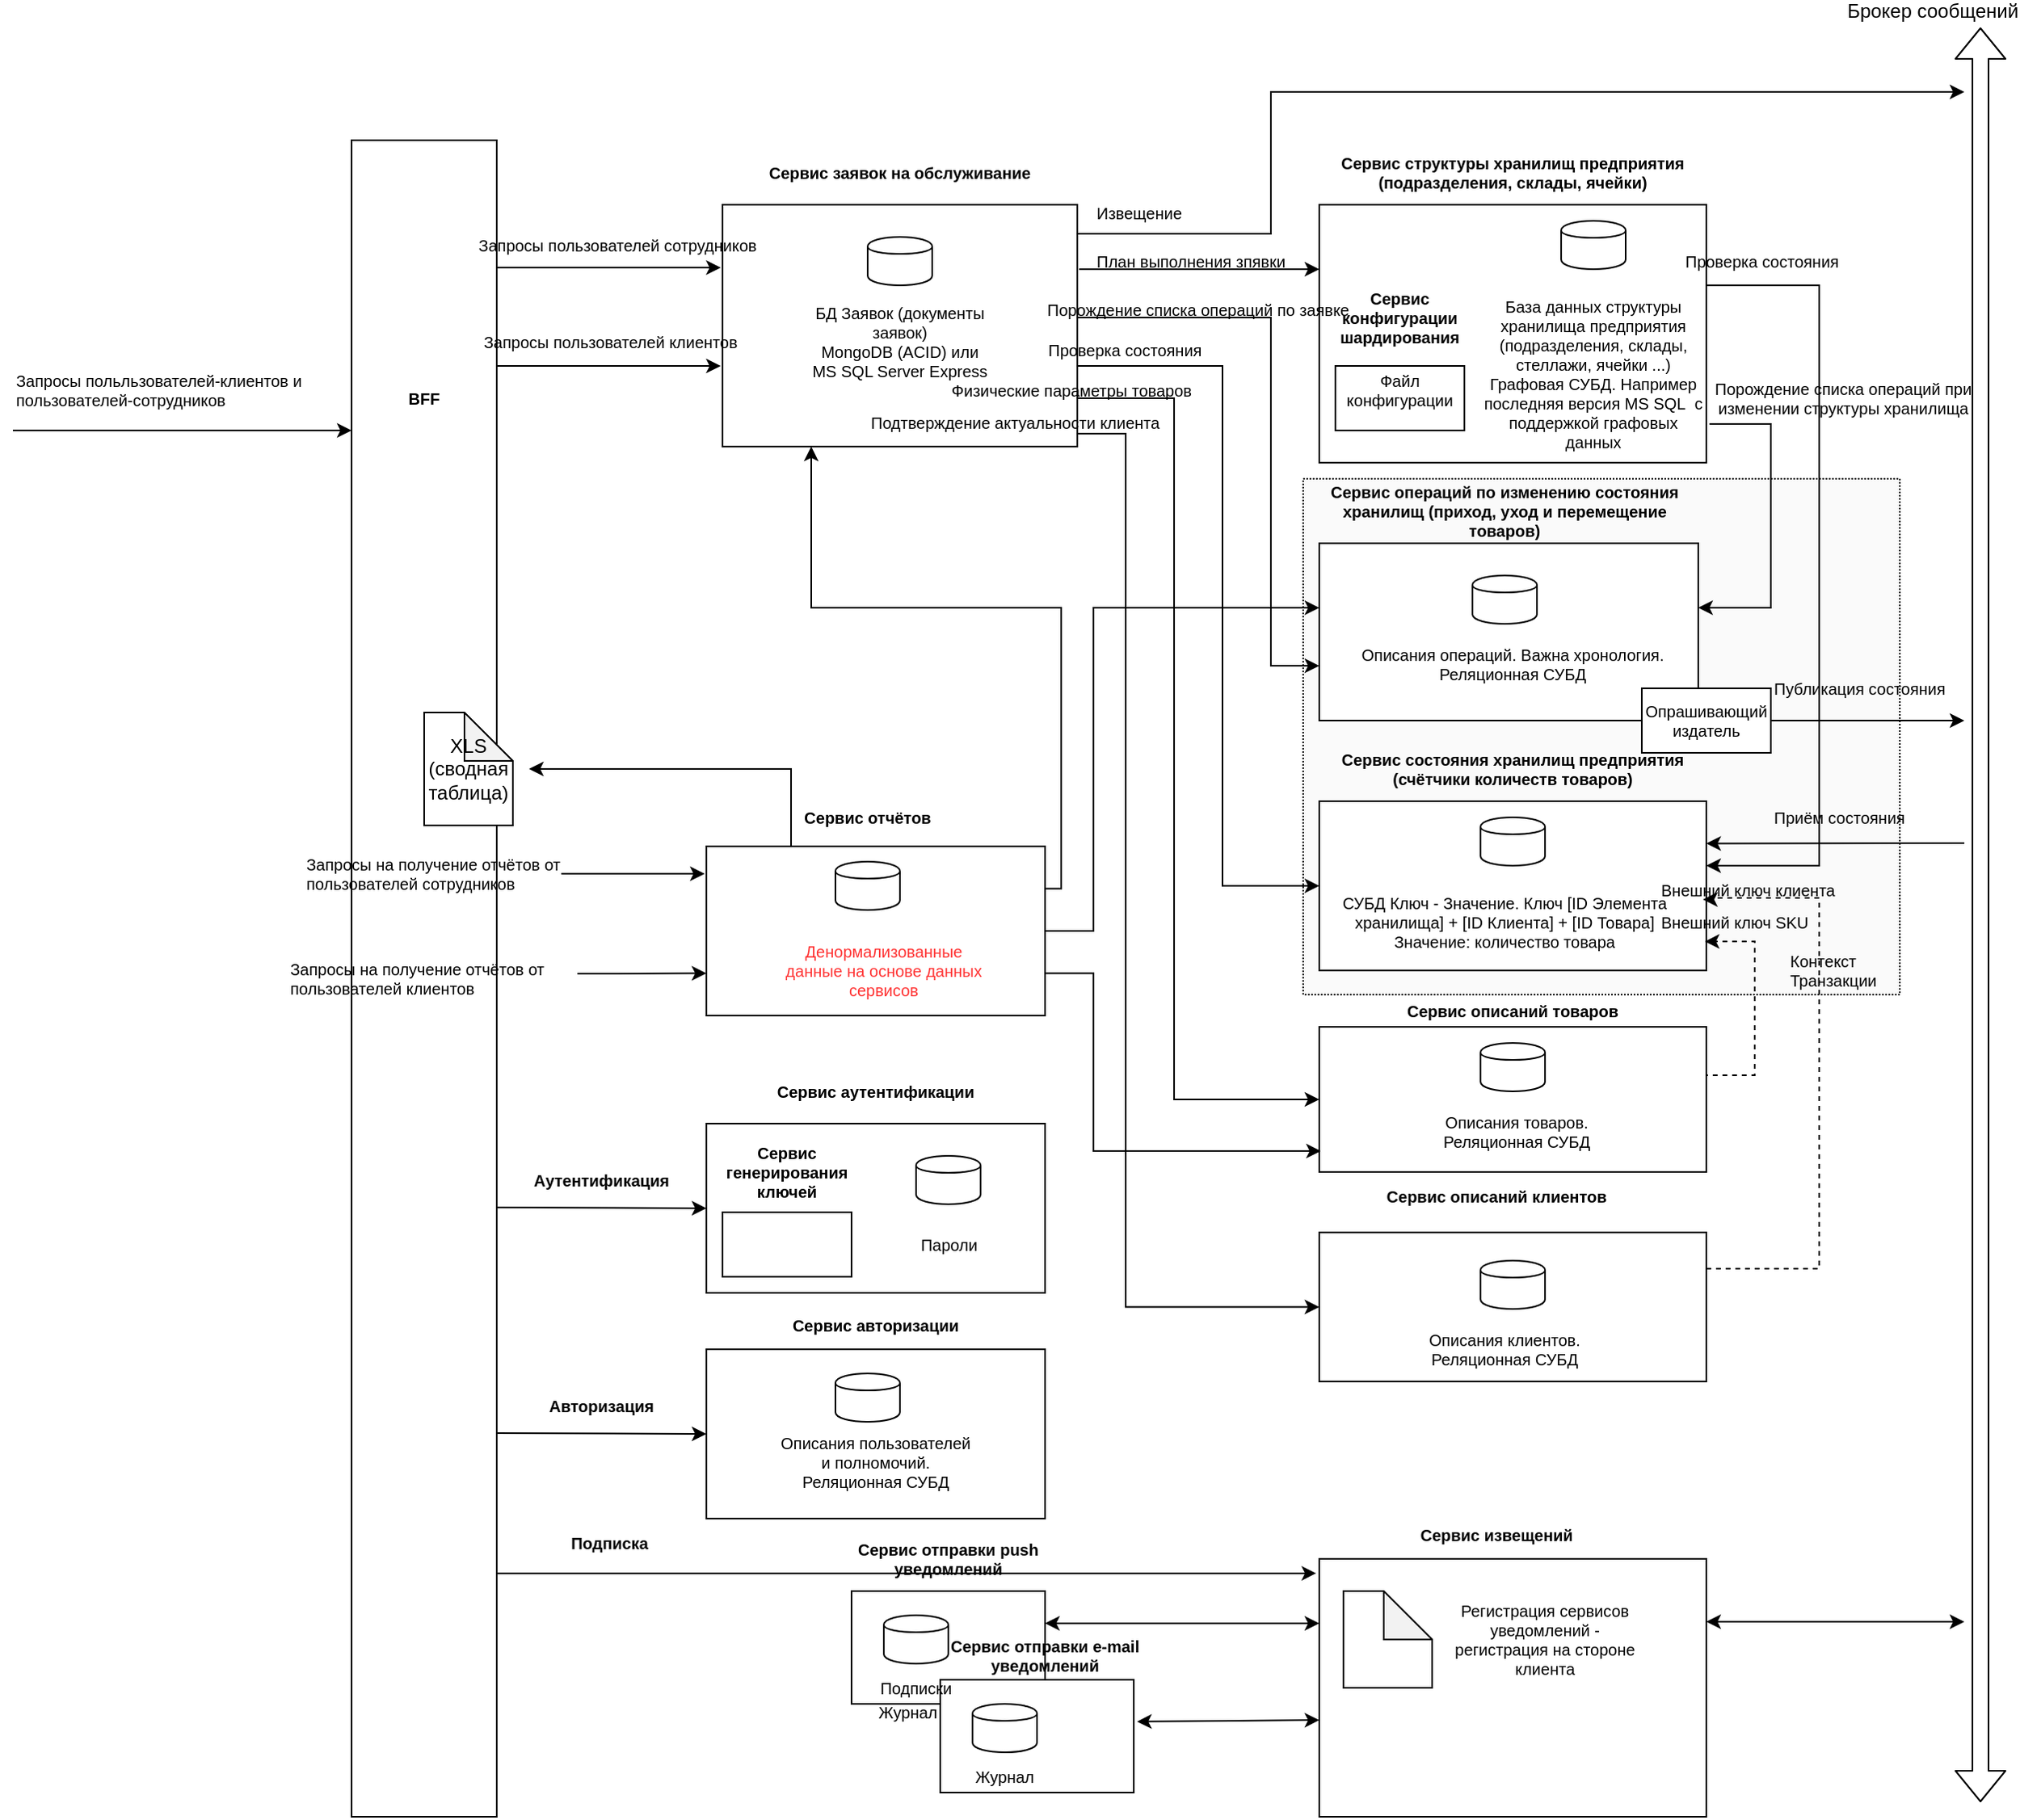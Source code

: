 <mxfile version="12.9.3" type="device"><diagram id="AOCeMO_TVLdDCeg-vwve" name="Page-1"><mxGraphModel dx="1408" dy="819" grid="1" gridSize="10" guides="1" tooltips="1" connect="1" arrows="1" fold="1" page="1" pageScale="1" pageWidth="1920" pageHeight="1200" math="0" shadow="0"><root><mxCell id="0"/><mxCell id="1" parent="0"/><mxCell id="MfwEQ_OdizoSU5TA-m0M-56" value="" style="rounded=0;whiteSpace=wrap;html=1;fontSize=10;" parent="1" vertex="1"><mxGeometry x="1070" y="720" width="210" height="105" as="geometry"/></mxCell><mxCell id="MfwEQ_OdizoSU5TA-m0M-48" value="" style="rounded=0;whiteSpace=wrap;html=1;dashed=1;dashPattern=1 1;fillColor=#FAFAFA;" parent="1" vertex="1"><mxGeometry x="1440" y="320" width="370" height="320" as="geometry"/></mxCell><mxCell id="R7pvV8jGRsjl4PyKUXEY-11" value="" style="rounded=0;whiteSpace=wrap;html=1;fontSize=10;" parent="1" vertex="1"><mxGeometry x="1450" y="150" width="240" height="160" as="geometry"/></mxCell><mxCell id="MfwEQ_OdizoSU5TA-m0M-51" style="edgeStyle=orthogonalEdgeStyle;rounded=0;orthogonalLoop=1;jettySize=auto;html=1;" parent="1" source="R7pvV8jGRsjl4PyKUXEY-10" edge="1"><mxGeometry relative="1" as="geometry"><mxPoint x="1850" y="80" as="targetPoint"/><Array as="points"><mxPoint x="1420" y="168"/><mxPoint x="1420" y="80"/></Array></mxGeometry></mxCell><mxCell id="R7pvV8jGRsjl4PyKUXEY-10" value="" style="rounded=0;whiteSpace=wrap;html=1;fontSize=10;" parent="1" vertex="1"><mxGeometry x="1080" y="150" width="220" height="150" as="geometry"/></mxCell><mxCell id="R7pvV8jGRsjl4PyKUXEY-1" value="" style="shape=cylinder;whiteSpace=wrap;html=1;boundedLbl=1;backgroundOutline=1;" parent="1" vertex="1"><mxGeometry x="1170" y="170" width="40" height="30" as="geometry"/></mxCell><mxCell id="R7pvV8jGRsjl4PyKUXEY-3" value="Сервис заявок на обслуживание" style="text;html=1;strokeColor=none;fillColor=none;align=center;verticalAlign=middle;whiteSpace=wrap;rounded=0;fontSize=10;fontStyle=1" parent="1" vertex="1"><mxGeometry x="1080" y="120" width="220" height="20" as="geometry"/></mxCell><mxCell id="R7pvV8jGRsjl4PyKUXEY-56" style="edgeStyle=orthogonalEdgeStyle;rounded=0;orthogonalLoop=1;jettySize=auto;html=1;fontSize=10;entryX=0;entryY=0.5;entryDx=0;entryDy=0;" parent="1" target="R7pvV8jGRsjl4PyKUXEY-17" edge="1"><mxGeometry relative="1" as="geometry"><mxPoint x="1750" y="750" as="targetPoint"/><Array as="points"><mxPoint x="1300" y="270"/><mxPoint x="1360" y="270"/><mxPoint x="1360" y="705"/></Array><mxPoint x="1300" y="220" as="sourcePoint"/></mxGeometry></mxCell><mxCell id="R7pvV8jGRsjl4PyKUXEY-58" style="edgeStyle=orthogonalEdgeStyle;rounded=0;orthogonalLoop=1;jettySize=auto;html=1;fontSize=10;entryX=0;entryY=0.5;entryDx=0;entryDy=0;" parent="1" target="R7pvV8jGRsjl4PyKUXEY-21" edge="1"><mxGeometry relative="1" as="geometry"><mxPoint x="1650" y="920" as="targetPoint"/><Array as="points"><mxPoint x="1330" y="292"/><mxPoint x="1330" y="834"/></Array><mxPoint x="1300" y="292" as="sourcePoint"/></mxGeometry></mxCell><mxCell id="R7pvV8jGRsjl4PyKUXEY-87" style="edgeStyle=orthogonalEdgeStyle;rounded=0;orthogonalLoop=1;jettySize=auto;html=1;fontSize=10;entryX=0;entryY=0.5;entryDx=0;entryDy=0;" parent="1" target="R7pvV8jGRsjl4PyKUXEY-13" edge="1"><mxGeometry relative="1" as="geometry"><mxPoint x="1690" y="660" as="targetPoint"/><Array as="points"><mxPoint x="1390" y="250"/><mxPoint x="1390" y="573"/></Array><mxPoint x="1300" y="250" as="sourcePoint"/></mxGeometry></mxCell><mxCell id="R7pvV8jGRsjl4PyKUXEY-4" value="БД Заявок (документы заявок)&lt;br style=&quot;font-size: 10px;&quot;&gt;MongoDB (ACID) или&lt;br style=&quot;font-size: 10px;&quot;&gt;MS SQL Server Express" style="text;html=1;strokeColor=none;fillColor=none;align=center;verticalAlign=middle;whiteSpace=wrap;rounded=0;fontSize=10;" parent="1" vertex="1"><mxGeometry x="1120" y="220" width="140" height="30" as="geometry"/></mxCell><mxCell id="R7pvV8jGRsjl4PyKUXEY-6" value="Сервис структуры хранилищ предприятия (подразделения, склады, ячейки)" style="text;html=1;strokeColor=none;fillColor=none;align=center;verticalAlign=middle;whiteSpace=wrap;rounded=0;fontSize=10;fontStyle=1" parent="1" vertex="1"><mxGeometry x="1450" y="120" width="240" height="20" as="geometry"/></mxCell><mxCell id="R7pvV8jGRsjl4PyKUXEY-7" value="" style="shape=cylinder;whiteSpace=wrap;html=1;boundedLbl=1;backgroundOutline=1;" parent="1" vertex="1"><mxGeometry x="1600" y="160" width="40" height="30" as="geometry"/></mxCell><mxCell id="R7pvV8jGRsjl4PyKUXEY-8" value="База данных структуры хранилища предприятия (подразделения, склады, стеллажи, ячейки ...)&lt;br&gt;Графовая СУБД. Например последняя версия MS SQL&amp;nbsp; с поддержкой графовых данных" style="text;html=1;strokeColor=none;fillColor=none;align=center;verticalAlign=middle;whiteSpace=wrap;rounded=0;fontSize=10;" parent="1" vertex="1"><mxGeometry x="1550" y="245" width="140" height="20" as="geometry"/></mxCell><mxCell id="R7pvV8jGRsjl4PyKUXEY-9" style="edgeStyle=orthogonalEdgeStyle;rounded=0;orthogonalLoop=1;jettySize=auto;html=1;exitX=0.5;exitY=1;exitDx=0;exitDy=0;fontSize=10;" parent="1" source="R7pvV8jGRsjl4PyKUXEY-4" target="R7pvV8jGRsjl4PyKUXEY-4" edge="1"><mxGeometry relative="1" as="geometry"/></mxCell><mxCell id="R7pvV8jGRsjl4PyKUXEY-13" value="" style="rounded=0;whiteSpace=wrap;html=1;fontSize=10;" parent="1" vertex="1"><mxGeometry x="1450" y="520" width="240" height="105" as="geometry"/></mxCell><mxCell id="R7pvV8jGRsjl4PyKUXEY-14" value="Сервис состояния хранилищ предприятия (счётчики количеств товаров)" style="text;html=1;strokeColor=none;fillColor=none;align=center;verticalAlign=middle;whiteSpace=wrap;rounded=0;fontSize=10;fontStyle=1" parent="1" vertex="1"><mxGeometry x="1450" y="490" width="240" height="20" as="geometry"/></mxCell><mxCell id="R7pvV8jGRsjl4PyKUXEY-15" value="" style="shape=cylinder;whiteSpace=wrap;html=1;boundedLbl=1;backgroundOutline=1;" parent="1" vertex="1"><mxGeometry x="1550" y="530" width="40" height="30" as="geometry"/></mxCell><mxCell id="R7pvV8jGRsjl4PyKUXEY-16" value="СУБД Ключ - Значение. Ключ [ID Элемента хранилища] + [ID Клиента] + [ID Товара]&lt;br&gt;Значение: количество товара" style="text;html=1;strokeColor=none;fillColor=none;align=center;verticalAlign=middle;whiteSpace=wrap;rounded=0;fontSize=10;" parent="1" vertex="1"><mxGeometry x="1460" y="580" width="210" height="30" as="geometry"/></mxCell><mxCell id="R7pvV8jGRsjl4PyKUXEY-17" value="" style="rounded=0;whiteSpace=wrap;html=1;fontSize=10;" parent="1" vertex="1"><mxGeometry x="1450" y="660" width="240" height="90" as="geometry"/></mxCell><mxCell id="R7pvV8jGRsjl4PyKUXEY-18" value="Сервис описаний товаров" style="text;html=1;strokeColor=none;fillColor=none;align=center;verticalAlign=middle;whiteSpace=wrap;rounded=0;fontSize=10;fontStyle=1" parent="1" vertex="1"><mxGeometry x="1450" y="640" width="240" height="20" as="geometry"/></mxCell><mxCell id="R7pvV8jGRsjl4PyKUXEY-19" value="" style="shape=cylinder;whiteSpace=wrap;html=1;boundedLbl=1;backgroundOutline=1;" parent="1" vertex="1"><mxGeometry x="1550" y="670" width="40" height="30" as="geometry"/></mxCell><mxCell id="R7pvV8jGRsjl4PyKUXEY-20" value="Описания товаров.&lt;br&gt;Реляционная СУБД" style="text;html=1;strokeColor=none;fillColor=none;align=center;verticalAlign=middle;whiteSpace=wrap;rounded=0;fontSize=10;" parent="1" vertex="1"><mxGeometry x="1505" y="710" width="135" height="30" as="geometry"/></mxCell><mxCell id="MfwEQ_OdizoSU5TA-m0M-29" value="" style="edgeStyle=orthogonalEdgeStyle;rounded=0;orthogonalLoop=1;jettySize=auto;html=1;entryX=0.147;entryY=0.033;entryDx=0;entryDy=0;dashed=1;entryPerimeter=0;" parent="1" source="R7pvV8jGRsjl4PyKUXEY-21" target="MfwEQ_OdizoSU5TA-m0M-44" edge="1"><mxGeometry relative="1" as="geometry"><Array as="points"><mxPoint x="1760" y="810"/><mxPoint x="1760" y="580"/><mxPoint x="1690" y="580"/><mxPoint x="1690" y="581"/></Array></mxGeometry></mxCell><mxCell id="R7pvV8jGRsjl4PyKUXEY-21" value="" style="rounded=0;whiteSpace=wrap;html=1;fontSize=10;" parent="1" vertex="1"><mxGeometry x="1450" y="787.5" width="240" height="92.5" as="geometry"/></mxCell><mxCell id="R7pvV8jGRsjl4PyKUXEY-22" value="Сервис описаний клиентов" style="text;html=1;strokeColor=none;fillColor=none;align=center;verticalAlign=middle;whiteSpace=wrap;rounded=0;fontSize=10;fontStyle=1" parent="1" vertex="1"><mxGeometry x="1440" y="755" width="240" height="20" as="geometry"/></mxCell><mxCell id="R7pvV8jGRsjl4PyKUXEY-23" value="" style="shape=cylinder;whiteSpace=wrap;html=1;boundedLbl=1;backgroundOutline=1;" parent="1" vertex="1"><mxGeometry x="1550" y="805" width="40" height="30" as="geometry"/></mxCell><mxCell id="R7pvV8jGRsjl4PyKUXEY-24" value="Описания клиентов.&lt;br&gt;Реляционная СУБД" style="text;html=1;strokeColor=none;fillColor=none;align=center;verticalAlign=middle;whiteSpace=wrap;rounded=0;fontSize=10;" parent="1" vertex="1"><mxGeometry x="1500" y="845" width="130" height="30" as="geometry"/></mxCell><mxCell id="WjiaELOADofusNhxbDHw-13" style="edgeStyle=orthogonalEdgeStyle;rounded=0;orthogonalLoop=1;jettySize=auto;html=1;exitX=1;exitY=0.5;exitDx=0;exitDy=0;entryX=0;entryY=0.364;entryDx=0;entryDy=0;entryPerimeter=0;" edge="1" parent="1" source="R7pvV8jGRsjl4PyKUXEY-25" target="R7pvV8jGRsjl4PyKUXEY-37"><mxGeometry relative="1" as="geometry"><Array as="points"><mxPoint x="1310" y="601"/><mxPoint x="1310" y="400"/></Array></mxGeometry></mxCell><mxCell id="WjiaELOADofusNhxbDHw-14" style="edgeStyle=orthogonalEdgeStyle;rounded=0;orthogonalLoop=1;jettySize=auto;html=1;exitX=1;exitY=0.75;exitDx=0;exitDy=0;entryX=0.004;entryY=0.856;entryDx=0;entryDy=0;entryPerimeter=0;" edge="1" parent="1" source="R7pvV8jGRsjl4PyKUXEY-25" target="R7pvV8jGRsjl4PyKUXEY-17"><mxGeometry relative="1" as="geometry"><Array as="points"><mxPoint x="1310" y="627"/><mxPoint x="1310" y="737"/></Array></mxGeometry></mxCell><mxCell id="WjiaELOADofusNhxbDHw-15" style="edgeStyle=orthogonalEdgeStyle;rounded=0;orthogonalLoop=1;jettySize=auto;html=1;exitX=1;exitY=0.25;exitDx=0;exitDy=0;entryX=0.25;entryY=1;entryDx=0;entryDy=0;" edge="1" parent="1" source="R7pvV8jGRsjl4PyKUXEY-25" target="R7pvV8jGRsjl4PyKUXEY-10"><mxGeometry relative="1" as="geometry"><Array as="points"><mxPoint x="1290" y="574"/><mxPoint x="1290" y="400"/><mxPoint x="1135" y="400"/></Array></mxGeometry></mxCell><mxCell id="WjiaELOADofusNhxbDHw-23" style="edgeStyle=orthogonalEdgeStyle;rounded=0;orthogonalLoop=1;jettySize=auto;html=1;exitX=0.25;exitY=0;exitDx=0;exitDy=0;" edge="1" parent="1" source="R7pvV8jGRsjl4PyKUXEY-25"><mxGeometry relative="1" as="geometry"><mxPoint x="960" y="500" as="targetPoint"/><Array as="points"><mxPoint x="1123" y="500"/></Array></mxGeometry></mxCell><mxCell id="R7pvV8jGRsjl4PyKUXEY-25" value="" style="rounded=0;whiteSpace=wrap;html=1;fontSize=10;" parent="1" vertex="1"><mxGeometry x="1070" y="548" width="210" height="105" as="geometry"/></mxCell><mxCell id="R7pvV8jGRsjl4PyKUXEY-27" value="" style="shape=cylinder;whiteSpace=wrap;html=1;boundedLbl=1;backgroundOutline=1;" parent="1" vertex="1"><mxGeometry x="1150" y="557.5" width="40" height="30" as="geometry"/></mxCell><mxCell id="R7pvV8jGRsjl4PyKUXEY-28" value="&lt;font color=&quot;#ff3333&quot;&gt;Денормализованные данные на основе данных сервисов&lt;/font&gt;" style="text;html=1;strokeColor=none;fillColor=none;align=center;verticalAlign=middle;whiteSpace=wrap;rounded=0;fontSize=10;" parent="1" vertex="1"><mxGeometry x="1115" y="610" width="130" height="30" as="geometry"/></mxCell><mxCell id="R7pvV8jGRsjl4PyKUXEY-29" value="" style="rounded=0;whiteSpace=wrap;html=1;fontSize=10;" parent="1" vertex="1"><mxGeometry x="1070" y="860" width="210" height="105" as="geometry"/></mxCell><mxCell id="R7pvV8jGRsjl4PyKUXEY-30" value="Сервис авторизации" style="text;html=1;strokeColor=none;fillColor=none;align=center;verticalAlign=middle;whiteSpace=wrap;rounded=0;fontSize=10;fontStyle=1" parent="1" vertex="1"><mxGeometry x="1070" y="835" width="210" height="20" as="geometry"/></mxCell><mxCell id="R7pvV8jGRsjl4PyKUXEY-32" value="" style="rounded=0;whiteSpace=wrap;html=1;fontSize=10;" parent="1" vertex="1"><mxGeometry x="1080" y="775" width="80" height="40" as="geometry"/></mxCell><mxCell id="R7pvV8jGRsjl4PyKUXEY-34" value="Сервис генерирования ключей" style="text;html=1;strokeColor=none;fillColor=none;align=center;verticalAlign=middle;whiteSpace=wrap;rounded=0;fontSize=10;fontStyle=1" parent="1" vertex="1"><mxGeometry x="1080" y="740" width="80" height="20" as="geometry"/></mxCell><mxCell id="R7pvV8jGRsjl4PyKUXEY-35" value="" style="shape=cylinder;whiteSpace=wrap;html=1;boundedLbl=1;backgroundOutline=1;" parent="1" vertex="1"><mxGeometry x="1150" y="875" width="40" height="30" as="geometry"/></mxCell><mxCell id="R7pvV8jGRsjl4PyKUXEY-36" value="Описания пользователей и полномочий.&lt;br&gt;Реляционная СУБД" style="text;html=1;strokeColor=none;fillColor=none;align=center;verticalAlign=middle;whiteSpace=wrap;rounded=0;fontSize=10;" parent="1" vertex="1"><mxGeometry x="1115" y="915" width="120" height="30" as="geometry"/></mxCell><mxCell id="R7pvV8jGRsjl4PyKUXEY-37" value="" style="rounded=0;whiteSpace=wrap;html=1;fontSize=10;" parent="1" vertex="1"><mxGeometry x="1450" y="360" width="235" height="110" as="geometry"/></mxCell><mxCell id="R7pvV8jGRsjl4PyKUXEY-38" value="Сервис операций по изменению состояния хранилищ (приход, уход и перемещение товаров)" style="text;html=1;strokeColor=none;fillColor=none;align=center;verticalAlign=middle;whiteSpace=wrap;rounded=0;fontSize=10;fontStyle=1" parent="1" vertex="1"><mxGeometry x="1445" y="330" width="240" height="20" as="geometry"/></mxCell><mxCell id="R7pvV8jGRsjl4PyKUXEY-39" value="" style="shape=cylinder;whiteSpace=wrap;html=1;boundedLbl=1;backgroundOutline=1;" parent="1" vertex="1"><mxGeometry x="1545" y="380" width="40" height="30" as="geometry"/></mxCell><mxCell id="R7pvV8jGRsjl4PyKUXEY-40" value="Описания операций. Важна хронология.&lt;br&gt;Реляционная СУБД" style="text;html=1;strokeColor=none;fillColor=none;align=center;verticalAlign=middle;whiteSpace=wrap;rounded=0;fontSize=10;" parent="1" vertex="1"><mxGeometry x="1465" y="420" width="210" height="30" as="geometry"/></mxCell><mxCell id="R7pvV8jGRsjl4PyKUXEY-48" value="Порождение списка операций по заявке" style="text;html=1;strokeColor=none;fillColor=none;align=center;verticalAlign=middle;whiteSpace=wrap;rounded=0;fontSize=10;" parent="1" vertex="1"><mxGeometry x="1280" y="200" width="190" height="30" as="geometry"/></mxCell><mxCell id="R7pvV8jGRsjl4PyKUXEY-59" value="" style="rounded=0;whiteSpace=wrap;html=1;fontSize=10;" parent="1" vertex="1"><mxGeometry x="850" y="110" width="90" height="1040" as="geometry"/></mxCell><mxCell id="R7pvV8jGRsjl4PyKUXEY-65" value="Запросы пользователей клиентов" style="text;html=1;strokeColor=none;fillColor=none;align=left;verticalAlign=middle;whiteSpace=wrap;rounded=0;fontSize=10;" parent="1" vertex="1"><mxGeometry x="930" y="220" width="230" height="30" as="geometry"/></mxCell><mxCell id="R7pvV8jGRsjl4PyKUXEY-71" value="BFF" style="text;html=1;strokeColor=none;fillColor=none;align=center;verticalAlign=middle;whiteSpace=wrap;rounded=0;fontSize=10;fontStyle=1" parent="1" vertex="1"><mxGeometry x="875" y="260" width="40" height="20" as="geometry"/></mxCell><mxCell id="WjiaELOADofusNhxbDHw-17" style="edgeStyle=orthogonalEdgeStyle;rounded=0;orthogonalLoop=1;jettySize=auto;html=1;entryX=0;entryY=0.75;entryDx=0;entryDy=0;" edge="1" parent="1" source="R7pvV8jGRsjl4PyKUXEY-74" target="R7pvV8jGRsjl4PyKUXEY-25"><mxGeometry relative="1" as="geometry"><Array as="points"><mxPoint x="1010" y="627"/><mxPoint x="1010" y="627"/></Array></mxGeometry></mxCell><mxCell id="R7pvV8jGRsjl4PyKUXEY-74" value="&lt;span style=&quot;&quot;&gt;Запросы на получение отчётов от пользователей клиентов&lt;/span&gt;" style="text;html=1;strokeColor=none;fillColor=none;align=left;verticalAlign=middle;whiteSpace=wrap;rounded=0;fontSize=10;" parent="1" vertex="1"><mxGeometry x="810" y="615" width="180" height="30" as="geometry"/></mxCell><mxCell id="WjiaELOADofusNhxbDHw-16" style="edgeStyle=orthogonalEdgeStyle;rounded=0;orthogonalLoop=1;jettySize=auto;html=1;exitX=1;exitY=0.5;exitDx=0;exitDy=0;entryX=-0.005;entryY=0.162;entryDx=0;entryDy=0;entryPerimeter=0;" edge="1" parent="1" source="R7pvV8jGRsjl4PyKUXEY-75" target="R7pvV8jGRsjl4PyKUXEY-25"><mxGeometry relative="1" as="geometry"/></mxCell><mxCell id="R7pvV8jGRsjl4PyKUXEY-75" value="&lt;span style=&quot;&quot;&gt;Запросы на получение отчётов от пользователей сотрудников&lt;/span&gt;" style="text;html=1;strokeColor=none;fillColor=none;align=left;verticalAlign=middle;whiteSpace=wrap;rounded=0;fontSize=10;" parent="1" vertex="1"><mxGeometry x="820" y="550" width="160" height="30" as="geometry"/></mxCell><mxCell id="R7pvV8jGRsjl4PyKUXEY-76" value="" style="endArrow=classic;html=1;fontSize=10;" parent="1" edge="1"><mxGeometry width="50" height="50" relative="1" as="geometry"><mxPoint x="640" y="290" as="sourcePoint"/><mxPoint x="850" y="290" as="targetPoint"/></mxGeometry></mxCell><mxCell id="R7pvV8jGRsjl4PyKUXEY-77" value="Запросы польльзователей-клиентов и пользователей-сотрудников" style="text;html=1;strokeColor=none;fillColor=none;align=left;verticalAlign=middle;whiteSpace=wrap;rounded=0;fontSize=10;" parent="1" vertex="1"><mxGeometry x="640" y="250" width="180" height="30" as="geometry"/></mxCell><mxCell id="R7pvV8jGRsjl4PyKUXEY-80" value="Порождение списка операций при изменении структуры хранилища" style="text;html=1;strokeColor=none;fillColor=none;align=center;verticalAlign=middle;whiteSpace=wrap;rounded=0;fontSize=10;" parent="1" vertex="1"><mxGeometry x="1680" y="255" width="190" height="30" as="geometry"/></mxCell><mxCell id="R7pvV8jGRsjl4PyKUXEY-82" value="" style="rounded=0;whiteSpace=wrap;html=1;fontSize=10;" parent="1" vertex="1"><mxGeometry x="1460" y="250" width="80" height="40" as="geometry"/></mxCell><mxCell id="R7pvV8jGRsjl4PyKUXEY-83" value="Сервис конфигурации шардирования" style="text;html=1;strokeColor=none;fillColor=none;align=center;verticalAlign=middle;whiteSpace=wrap;rounded=0;fontSize=10;fontStyle=1" parent="1" vertex="1"><mxGeometry x="1460" y="210" width="80" height="20" as="geometry"/></mxCell><mxCell id="R7pvV8jGRsjl4PyKUXEY-84" value="Файл конфигурации" style="text;html=1;strokeColor=none;fillColor=none;align=center;verticalAlign=middle;whiteSpace=wrap;rounded=0;fontSize=10;" parent="1" vertex="1"><mxGeometry x="1470" y="250" width="60" height="30" as="geometry"/></mxCell><mxCell id="R7pvV8jGRsjl4PyKUXEY-88" value="Подтверждение актуальности клиента&amp;nbsp;" style="text;html=1;strokeColor=none;fillColor=none;align=left;verticalAlign=middle;whiteSpace=wrap;rounded=0;fontSize=10;" parent="1" vertex="1"><mxGeometry x="1170" y="270" width="190" height="30" as="geometry"/></mxCell><mxCell id="R7pvV8jGRsjl4PyKUXEY-89" value="Физические параметры товаров" style="text;html=1;strokeColor=none;fillColor=none;align=left;verticalAlign=middle;whiteSpace=wrap;rounded=0;fontSize=10;" parent="1" vertex="1"><mxGeometry x="1220" y="250" width="190" height="30" as="geometry"/></mxCell><mxCell id="MfwEQ_OdizoSU5TA-m0M-2" value="" style="rounded=0;whiteSpace=wrap;html=1;fontSize=10;fontStyle=1" parent="1" vertex="1"><mxGeometry x="1160" y="1010" width="120" height="70" as="geometry"/></mxCell><mxCell id="MfwEQ_OdizoSU5TA-m0M-3" value="Сервис отправки push уведомлений" style="text;html=1;strokeColor=none;fillColor=none;align=center;verticalAlign=middle;whiteSpace=wrap;rounded=0;fontSize=10;fontStyle=1" parent="1" vertex="1"><mxGeometry x="1160" y="980" width="120" height="20" as="geometry"/></mxCell><mxCell id="MfwEQ_OdizoSU5TA-m0M-4" value="" style="rounded=0;whiteSpace=wrap;html=1;fontSize=10;fontStyle=1" parent="1" vertex="1"><mxGeometry x="1215" y="1065" width="120" height="70" as="geometry"/></mxCell><mxCell id="MfwEQ_OdizoSU5TA-m0M-5" value="Сервис отправки e-mail уведомлений" style="text;html=1;strokeColor=none;fillColor=none;align=center;verticalAlign=middle;whiteSpace=wrap;rounded=0;fontSize=10;fontStyle=1" parent="1" vertex="1"><mxGeometry x="1220" y="1040" width="120" height="20" as="geometry"/></mxCell><mxCell id="MfwEQ_OdizoSU5TA-m0M-18" value="" style="endArrow=classic;html=1;entryX=-0.008;entryY=0.056;entryDx=0;entryDy=0;entryPerimeter=0;" parent="1" edge="1" target="MfwEQ_OdizoSU5TA-m0M-24"><mxGeometry width="50" height="50" relative="1" as="geometry"><mxPoint x="940" y="999" as="sourcePoint"/><mxPoint x="1159" y="999" as="targetPoint"/></mxGeometry></mxCell><mxCell id="MfwEQ_OdizoSU5TA-m0M-19" value="Подписка" style="text;html=1;strokeColor=none;fillColor=none;align=center;verticalAlign=middle;whiteSpace=wrap;rounded=0;fontSize=10;fontStyle=1" parent="1" vertex="1"><mxGeometry x="950" y="970" width="120" height="20" as="geometry"/></mxCell><mxCell id="MfwEQ_OdizoSU5TA-m0M-21" value="" style="shape=cylinder;whiteSpace=wrap;html=1;boundedLbl=1;backgroundOutline=1;" parent="1" vertex="1"><mxGeometry x="1180" y="1025" width="40" height="30" as="geometry"/></mxCell><mxCell id="MfwEQ_OdizoSU5TA-m0M-22" value="Подписки" style="text;html=1;strokeColor=none;fillColor=none;align=center;verticalAlign=middle;whiteSpace=wrap;rounded=0;fontSize=10;" parent="1" vertex="1"><mxGeometry x="1175" y="1055" width="50" height="30" as="geometry"/></mxCell><mxCell id="MfwEQ_OdizoSU5TA-m0M-24" value="" style="rounded=0;whiteSpace=wrap;html=1;fontSize=10;" parent="1" vertex="1"><mxGeometry x="1450" y="990" width="240" height="160" as="geometry"/></mxCell><mxCell id="MfwEQ_OdizoSU5TA-m0M-25" value="" style="shape=flexArrow;endArrow=classic;startArrow=classic;html=1;" parent="1" edge="1"><mxGeometry width="50" height="50" relative="1" as="geometry"><mxPoint x="1860" y="1141" as="sourcePoint"/><mxPoint x="1860" y="40" as="targetPoint"/></mxGeometry></mxCell><mxCell id="MfwEQ_OdizoSU5TA-m0M-46" value="Брокер сообщений" style="text;html=1;align=center;verticalAlign=middle;resizable=0;points=[];labelBackgroundColor=#ffffff;" parent="MfwEQ_OdizoSU5TA-m0M-25" vertex="1" connectable="0"><mxGeometry x="0.831" y="5" relative="1" as="geometry"><mxPoint x="-25" y="-103" as="offset"/></mxGeometry></mxCell><mxCell id="MfwEQ_OdizoSU5TA-m0M-26" value="Сервис извещений" style="text;html=1;strokeColor=none;fillColor=none;align=center;verticalAlign=middle;whiteSpace=wrap;rounded=0;fontSize=10;fontStyle=1" parent="1" vertex="1"><mxGeometry x="1500" y="965" width="120" height="20" as="geometry"/></mxCell><mxCell id="MfwEQ_OdizoSU5TA-m0M-27" value="" style="endArrow=classic;startArrow=classic;html=1;" parent="1" edge="1"><mxGeometry width="50" height="50" relative="1" as="geometry"><mxPoint x="1690" y="1029" as="sourcePoint"/><mxPoint x="1850" y="1029" as="targetPoint"/></mxGeometry></mxCell><mxCell id="MfwEQ_OdizoSU5TA-m0M-30" value="&lt;span style=&quot;text-align: left&quot;&gt;Запросы пользователей сотрудников&lt;/span&gt;" style="text;html=1;strokeColor=none;fillColor=none;align=center;verticalAlign=middle;whiteSpace=wrap;rounded=0;fontSize=10;" parent="1" vertex="1"><mxGeometry x="920" y="160" width="190" height="30" as="geometry"/></mxCell><mxCell id="MfwEQ_OdizoSU5TA-m0M-37" style="edgeStyle=orthogonalEdgeStyle;rounded=0;orthogonalLoop=1;jettySize=auto;html=1;fontSize=10;" parent="1" edge="1"><mxGeometry relative="1" as="geometry"><mxPoint x="1690" y="560" as="targetPoint"/><mxPoint x="1690" y="200" as="sourcePoint"/><Array as="points"><mxPoint x="1760" y="200"/><mxPoint x="1760" y="560"/><mxPoint x="1690" y="560"/></Array></mxGeometry></mxCell><mxCell id="MfwEQ_OdizoSU5TA-m0M-38" style="edgeStyle=orthogonalEdgeStyle;rounded=0;orthogonalLoop=1;jettySize=auto;html=1;fontSize=10;" parent="1" target="R7pvV8jGRsjl4PyKUXEY-37" edge="1"><mxGeometry relative="1" as="geometry"><mxPoint x="1448" y="436" as="targetPoint"/><Array as="points"><mxPoint x="1420" y="220"/><mxPoint x="1420" y="436"/></Array><mxPoint x="1300" y="220" as="sourcePoint"/></mxGeometry></mxCell><mxCell id="MfwEQ_OdizoSU5TA-m0M-40" style="edgeStyle=orthogonalEdgeStyle;rounded=0;orthogonalLoop=1;jettySize=auto;html=1;fontSize=10;exitX=1.008;exitY=0.85;exitDx=0;exitDy=0;exitPerimeter=0;" parent="1" source="R7pvV8jGRsjl4PyKUXEY-11" edge="1"><mxGeometry relative="1" as="geometry"><mxPoint x="1685" y="400" as="targetPoint"/><mxPoint x="1700" y="265" as="sourcePoint"/><Array as="points"><mxPoint x="1730" y="286"/><mxPoint x="1730" y="400"/><mxPoint x="1685" y="400"/></Array></mxGeometry></mxCell><mxCell id="MfwEQ_OdizoSU5TA-m0M-41" value="Проверка состояния" style="text;html=1;strokeColor=none;fillColor=none;align=left;verticalAlign=middle;whiteSpace=wrap;rounded=0;fontSize=10;" parent="1" vertex="1"><mxGeometry x="1280" y="225" width="110" height="30" as="geometry"/></mxCell><mxCell id="MfwEQ_OdizoSU5TA-m0M-42" value="Внешний ключ клиента" style="text;html=1;strokeColor=none;fillColor=none;align=left;verticalAlign=middle;whiteSpace=wrap;rounded=0;fontSize=10;" parent="1" vertex="1"><mxGeometry x="1660" y="560" width="190" height="30" as="geometry"/></mxCell><mxCell id="MfwEQ_OdizoSU5TA-m0M-43" value="" style="edgeStyle=orthogonalEdgeStyle;rounded=0;orthogonalLoop=1;jettySize=auto;html=1;entryX=0.996;entryY=0.829;entryDx=0;entryDy=0;dashed=1;entryPerimeter=0;" parent="1" edge="1" target="R7pvV8jGRsjl4PyKUXEY-13"><mxGeometry relative="1" as="geometry"><mxPoint x="1690" y="670" as="sourcePoint"/><mxPoint x="1690" y="587.5" as="targetPoint"/><Array as="points"><mxPoint x="1690" y="690"/><mxPoint x="1720" y="690"/><mxPoint x="1720" y="607"/></Array></mxGeometry></mxCell><mxCell id="MfwEQ_OdizoSU5TA-m0M-44" value="Внешний ключ SKU" style="text;html=1;strokeColor=none;fillColor=none;align=left;verticalAlign=middle;whiteSpace=wrap;rounded=0;fontSize=10;" parent="1" vertex="1"><mxGeometry x="1660" y="580" width="190" height="30" as="geometry"/></mxCell><mxCell id="MfwEQ_OdizoSU5TA-m0M-45" value="Проверка состояния" style="text;html=1;strokeColor=none;fillColor=none;align=left;verticalAlign=middle;whiteSpace=wrap;rounded=0;fontSize=10;" parent="1" vertex="1"><mxGeometry x="1675" y="170" width="110" height="30" as="geometry"/></mxCell><mxCell id="MfwEQ_OdizoSU5TA-m0M-49" value="Контекст&lt;br&gt;Транзакции" style="text;html=1;strokeColor=none;fillColor=none;align=left;verticalAlign=middle;whiteSpace=wrap;rounded=0;fontSize=10;" parent="1" vertex="1"><mxGeometry x="1740" y="610" width="70" height="30" as="geometry"/></mxCell><mxCell id="MfwEQ_OdizoSU5TA-m0M-52" value="Извещение" style="text;html=1;strokeColor=none;fillColor=none;align=left;verticalAlign=middle;whiteSpace=wrap;rounded=0;fontSize=10;" parent="1" vertex="1"><mxGeometry x="1310" y="140" width="190" height="30" as="geometry"/></mxCell><mxCell id="MfwEQ_OdizoSU5TA-m0M-53" value="" style="endArrow=classic;startArrow=classic;html=1;entryX=0;entryY=0.25;entryDx=0;entryDy=0;" parent="1" target="MfwEQ_OdizoSU5TA-m0M-24" edge="1"><mxGeometry width="50" height="50" relative="1" as="geometry"><mxPoint x="1280" y="1030" as="sourcePoint"/><mxPoint x="1440" y="1030" as="targetPoint"/></mxGeometry></mxCell><mxCell id="MfwEQ_OdizoSU5TA-m0M-54" value="" style="endArrow=classic;startArrow=classic;html=1;exitX=1.017;exitY=0.371;exitDx=0;exitDy=0;exitPerimeter=0;" parent="1" source="MfwEQ_OdizoSU5TA-m0M-4" edge="1"><mxGeometry width="50" height="50" relative="1" as="geometry"><mxPoint x="1340" y="1090" as="sourcePoint"/><mxPoint x="1450" y="1090" as="targetPoint"/></mxGeometry></mxCell><mxCell id="MfwEQ_OdizoSU5TA-m0M-57" value="Сервис аутентификации" style="text;html=1;strokeColor=none;fillColor=none;align=center;verticalAlign=middle;whiteSpace=wrap;rounded=0;fontSize=10;fontStyle=1" parent="1" vertex="1"><mxGeometry x="1070" y="690" width="210" height="20" as="geometry"/></mxCell><mxCell id="MfwEQ_OdizoSU5TA-m0M-59" value="" style="shape=cylinder;whiteSpace=wrap;html=1;boundedLbl=1;backgroundOutline=1;" parent="1" vertex="1"><mxGeometry x="1200" y="740" width="40" height="30" as="geometry"/></mxCell><mxCell id="MfwEQ_OdizoSU5TA-m0M-60" value="Пароли" style="text;html=1;strokeColor=none;fillColor=none;align=center;verticalAlign=middle;whiteSpace=wrap;rounded=0;fontSize=10;" parent="1" vertex="1"><mxGeometry x="1177.5" y="780" width="85" height="30" as="geometry"/></mxCell><mxCell id="MfwEQ_OdizoSU5TA-m0M-62" value="" style="endArrow=classic;html=1;entryX=0;entryY=0.5;entryDx=0;entryDy=0;" parent="1" target="MfwEQ_OdizoSU5TA-m0M-56" edge="1"><mxGeometry width="50" height="50" relative="1" as="geometry"><mxPoint x="940" y="772" as="sourcePoint"/><mxPoint x="1020" y="772" as="targetPoint"/></mxGeometry></mxCell><mxCell id="MfwEQ_OdizoSU5TA-m0M-63" value="" style="endArrow=classic;html=1;entryX=0;entryY=0.5;entryDx=0;entryDy=0;" parent="1" edge="1"><mxGeometry width="50" height="50" relative="1" as="geometry"><mxPoint x="940" y="912" as="sourcePoint"/><mxPoint x="1070" y="912.5" as="targetPoint"/></mxGeometry></mxCell><mxCell id="MfwEQ_OdizoSU5TA-m0M-64" value="" style="endArrow=classic;html=1;entryX=-0.005;entryY=0.667;entryDx=0;entryDy=0;entryPerimeter=0;" parent="1" target="R7pvV8jGRsjl4PyKUXEY-10" edge="1"><mxGeometry width="50" height="50" relative="1" as="geometry"><mxPoint x="940" y="250" as="sourcePoint"/><mxPoint x="1070" y="250.5" as="targetPoint"/></mxGeometry></mxCell><mxCell id="MfwEQ_OdizoSU5TA-m0M-65" value="" style="endArrow=classic;html=1;entryX=-0.005;entryY=0.667;entryDx=0;entryDy=0;entryPerimeter=0;" parent="1" edge="1"><mxGeometry width="50" height="50" relative="1" as="geometry"><mxPoint x="940" y="189" as="sourcePoint"/><mxPoint x="1078.9" y="189.05" as="targetPoint"/></mxGeometry></mxCell><mxCell id="MfwEQ_OdizoSU5TA-m0M-67" value="" style="endArrow=classic;html=1;entryX=0;entryY=0.25;entryDx=0;entryDy=0;" parent="1" target="R7pvV8jGRsjl4PyKUXEY-11" edge="1"><mxGeometry width="50" height="50" relative="1" as="geometry"><mxPoint x="1301.1" y="190" as="sourcePoint"/><mxPoint x="1440" y="190.05" as="targetPoint"/></mxGeometry></mxCell><mxCell id="MfwEQ_OdizoSU5TA-m0M-68" value="План выполнения зпявки" style="text;html=1;strokeColor=none;fillColor=none;align=left;verticalAlign=middle;whiteSpace=wrap;rounded=0;fontSize=10;" parent="1" vertex="1"><mxGeometry x="1310" y="170" width="190" height="30" as="geometry"/></mxCell><mxCell id="WjiaELOADofusNhxbDHw-3" value="" style="shape=cylinder;whiteSpace=wrap;html=1;boundedLbl=1;backgroundOutline=1;" vertex="1" parent="1"><mxGeometry x="1235" y="1080" width="40" height="30" as="geometry"/></mxCell><mxCell id="WjiaELOADofusNhxbDHw-4" value="Журнал" style="text;html=1;strokeColor=none;fillColor=none;align=center;verticalAlign=middle;whiteSpace=wrap;rounded=0;fontSize=10;" vertex="1" parent="1"><mxGeometry x="1230" y="1110" width="50" height="30" as="geometry"/></mxCell><mxCell id="WjiaELOADofusNhxbDHw-6" value="Регистрация сервисов уведомлений - регистрация на стороне клиента" style="text;html=1;strokeColor=none;fillColor=none;align=center;verticalAlign=middle;whiteSpace=wrap;rounded=0;fontSize=10;fontStyle=0" vertex="1" parent="1"><mxGeometry x="1530" y="1002.5" width="120" height="75" as="geometry"/></mxCell><mxCell id="WjiaELOADofusNhxbDHw-9" value="" style="shape=note;whiteSpace=wrap;html=1;backgroundOutline=1;darkOpacity=0.05;" vertex="1" parent="1"><mxGeometry x="1465" y="1010" width="55" height="60" as="geometry"/></mxCell><mxCell id="WjiaELOADofusNhxbDHw-10" value="Журнал" style="text;html=1;strokeColor=none;fillColor=none;align=center;verticalAlign=middle;whiteSpace=wrap;rounded=0;fontSize=10;" vertex="1" parent="1"><mxGeometry x="1170" y="1070" width="50" height="30" as="geometry"/></mxCell><mxCell id="WjiaELOADofusNhxbDHw-11" value="Аутентификация" style="text;html=1;strokeColor=none;fillColor=none;align=center;verticalAlign=middle;whiteSpace=wrap;rounded=0;fontSize=10;fontStyle=1" vertex="1" parent="1"><mxGeometry x="900" y="745" width="210" height="20" as="geometry"/></mxCell><mxCell id="WjiaELOADofusNhxbDHw-12" value="Авторизация" style="text;html=1;strokeColor=none;fillColor=none;align=center;verticalAlign=middle;whiteSpace=wrap;rounded=0;fontSize=10;fontStyle=1" vertex="1" parent="1"><mxGeometry x="900" y="885" width="210" height="20" as="geometry"/></mxCell><mxCell id="WjiaELOADofusNhxbDHw-19" style="edgeStyle=orthogonalEdgeStyle;rounded=0;orthogonalLoop=1;jettySize=auto;html=1;exitX=1;exitY=0.5;exitDx=0;exitDy=0;" edge="1" parent="1" source="WjiaELOADofusNhxbDHw-18"><mxGeometry relative="1" as="geometry"><mxPoint x="1850" y="470" as="targetPoint"/></mxGeometry></mxCell><mxCell id="WjiaELOADofusNhxbDHw-18" value="Опрашивающий издатель" style="rounded=0;whiteSpace=wrap;html=1;fontSize=10;" vertex="1" parent="1"><mxGeometry x="1650" y="450" width="80" height="40" as="geometry"/></mxCell><mxCell id="WjiaELOADofusNhxbDHw-21" value="" style="endArrow=classic;html=1;entryX=1;entryY=0.25;entryDx=0;entryDy=0;" edge="1" parent="1" target="R7pvV8jGRsjl4PyKUXEY-13"><mxGeometry width="50" height="50" relative="1" as="geometry"><mxPoint x="1850" y="546" as="sourcePoint"/><mxPoint x="1520" y="590" as="targetPoint"/></mxGeometry></mxCell><mxCell id="WjiaELOADofusNhxbDHw-22" value="Сервис отчётов" style="text;html=1;strokeColor=none;fillColor=none;align=center;verticalAlign=middle;whiteSpace=wrap;rounded=0;fontSize=10;fontStyle=1" vertex="1" parent="1"><mxGeometry x="1065" y="520" width="210" height="20" as="geometry"/></mxCell><mxCell id="WjiaELOADofusNhxbDHw-25" value="XLS&lt;br&gt;(сводная таблица)" style="shape=note;whiteSpace=wrap;html=1;backgroundOutline=1;darkOpacity=0.05;" vertex="1" parent="1"><mxGeometry x="895" y="465" width="55" height="70" as="geometry"/></mxCell><mxCell id="WjiaELOADofusNhxbDHw-26" value="Публикация состояния" style="text;html=1;strokeColor=none;fillColor=none;align=left;verticalAlign=middle;whiteSpace=wrap;rounded=0;fontSize=10;" vertex="1" parent="1"><mxGeometry x="1730" y="435" width="110" height="30" as="geometry"/></mxCell><mxCell id="WjiaELOADofusNhxbDHw-28" value="Приём состояния" style="text;html=1;strokeColor=none;fillColor=none;align=left;verticalAlign=middle;whiteSpace=wrap;rounded=0;fontSize=10;" vertex="1" parent="1"><mxGeometry x="1730" y="515" width="100" height="30" as="geometry"/></mxCell></root></mxGraphModel></diagram></mxfile>